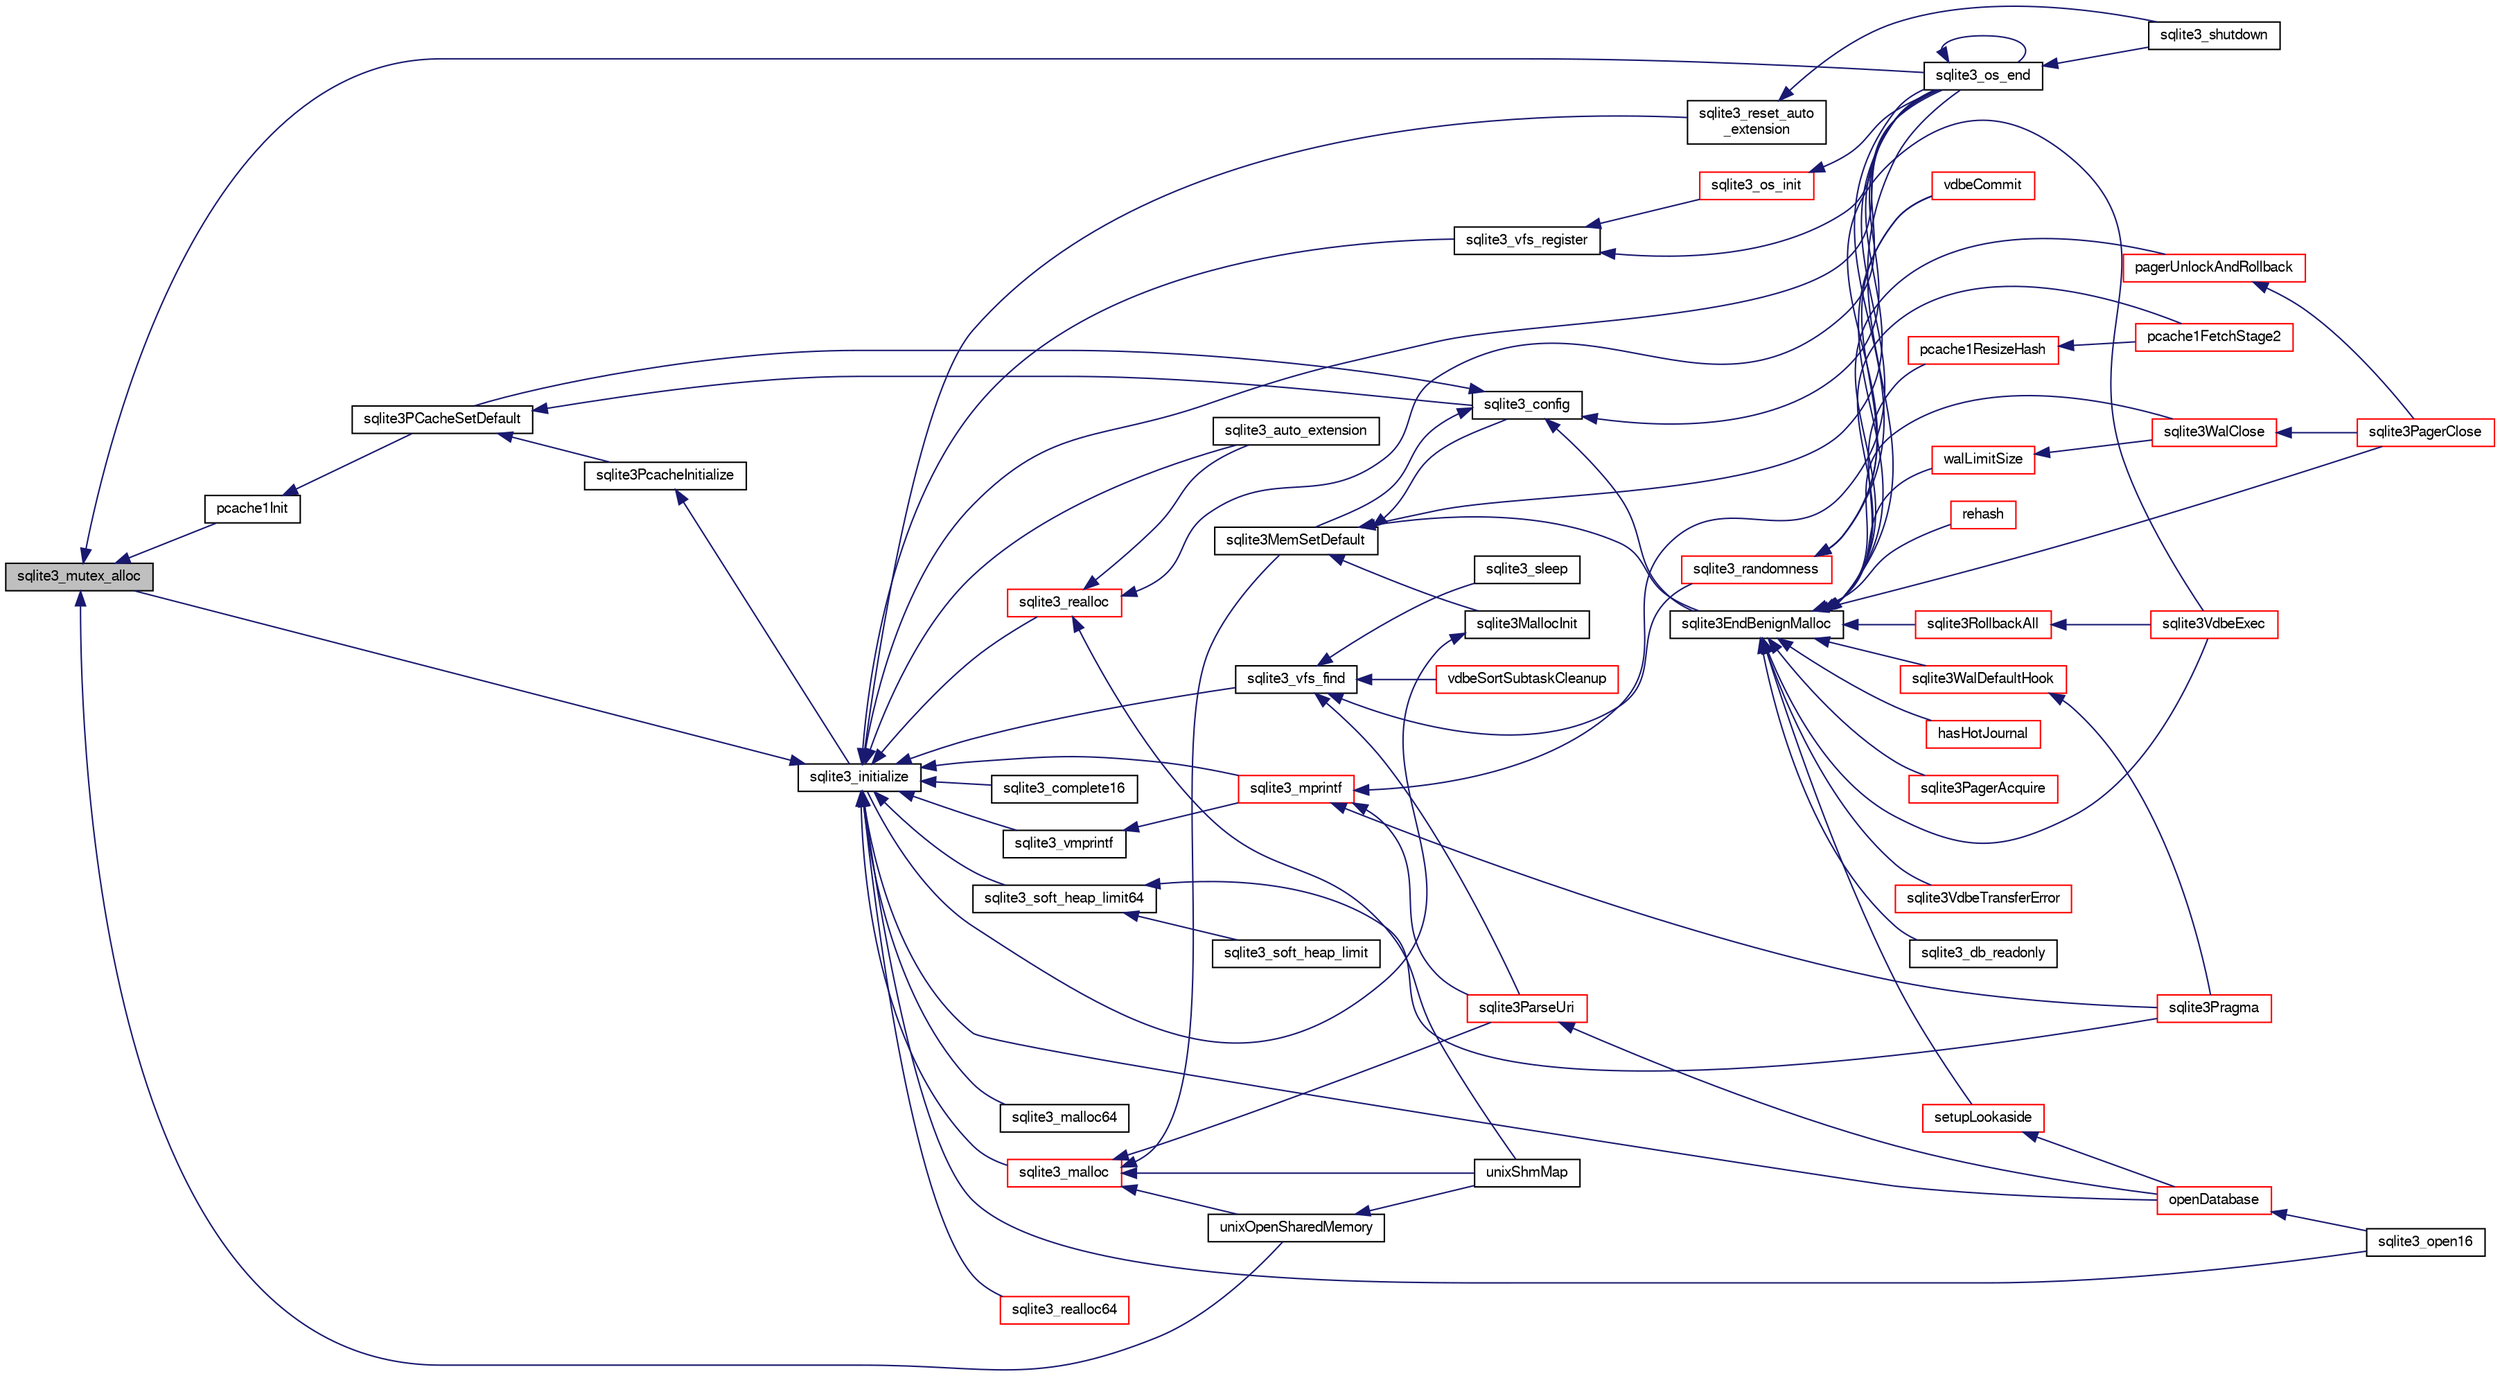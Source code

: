 digraph "sqlite3_mutex_alloc"
{
  edge [fontname="FreeSans",fontsize="10",labelfontname="FreeSans",labelfontsize="10"];
  node [fontname="FreeSans",fontsize="10",shape=record];
  rankdir="LR";
  Node45027 [label="sqlite3_mutex_alloc",height=0.2,width=0.4,color="black", fillcolor="grey75", style="filled", fontcolor="black"];
  Node45027 -> Node45028 [dir="back",color="midnightblue",fontsize="10",style="solid",fontname="FreeSans"];
  Node45028 [label="unixOpenSharedMemory",height=0.2,width=0.4,color="black", fillcolor="white", style="filled",URL="$sqlite3_8c.html#a30775afa2e08ca6ddc7853326afed7c7"];
  Node45028 -> Node45029 [dir="back",color="midnightblue",fontsize="10",style="solid",fontname="FreeSans"];
  Node45029 [label="unixShmMap",height=0.2,width=0.4,color="black", fillcolor="white", style="filled",URL="$sqlite3_8c.html#aeaa77f0ab08a4f4ee5f86e8c9727e974"];
  Node45027 -> Node45030 [dir="back",color="midnightblue",fontsize="10",style="solid",fontname="FreeSans"];
  Node45030 [label="sqlite3_os_end",height=0.2,width=0.4,color="black", fillcolor="white", style="filled",URL="$sqlite3_8h.html#a2288c95881ecca13d994e42b6a958906"];
  Node45030 -> Node45030 [dir="back",color="midnightblue",fontsize="10",style="solid",fontname="FreeSans"];
  Node45030 -> Node45031 [dir="back",color="midnightblue",fontsize="10",style="solid",fontname="FreeSans"];
  Node45031 [label="sqlite3_shutdown",height=0.2,width=0.4,color="black", fillcolor="white", style="filled",URL="$sqlite3_8h.html#aeaf9947fe863ba3d3aca061475e3af2e"];
  Node45027 -> Node45032 [dir="back",color="midnightblue",fontsize="10",style="solid",fontname="FreeSans"];
  Node45032 [label="pcache1Init",height=0.2,width=0.4,color="black", fillcolor="white", style="filled",URL="$sqlite3_8c.html#a05e9c1daf3dd812db1d769b69b20e069"];
  Node45032 -> Node45033 [dir="back",color="midnightblue",fontsize="10",style="solid",fontname="FreeSans"];
  Node45033 [label="sqlite3PCacheSetDefault",height=0.2,width=0.4,color="black", fillcolor="white", style="filled",URL="$sqlite3_8c.html#a91974afe7709a742451438556ee0c70c"];
  Node45033 -> Node45034 [dir="back",color="midnightblue",fontsize="10",style="solid",fontname="FreeSans"];
  Node45034 [label="sqlite3PcacheInitialize",height=0.2,width=0.4,color="black", fillcolor="white", style="filled",URL="$sqlite3_8c.html#a2902c61ddc88bea002c4d69fe4052b1f"];
  Node45034 -> Node45035 [dir="back",color="midnightblue",fontsize="10",style="solid",fontname="FreeSans"];
  Node45035 [label="sqlite3_initialize",height=0.2,width=0.4,color="black", fillcolor="white", style="filled",URL="$sqlite3_8h.html#ab0c0ee2d5d4cf8b28e9572296a8861df"];
  Node45035 -> Node45036 [dir="back",color="midnightblue",fontsize="10",style="solid",fontname="FreeSans"];
  Node45036 [label="sqlite3_vfs_find",height=0.2,width=0.4,color="black", fillcolor="white", style="filled",URL="$sqlite3_8h.html#ac201a26de3dfa1d6deb8069eb8d95627"];
  Node45036 -> Node45037 [dir="back",color="midnightblue",fontsize="10",style="solid",fontname="FreeSans"];
  Node45037 [label="sqlite3_randomness",height=0.2,width=0.4,color="red", fillcolor="white", style="filled",URL="$sqlite3_8h.html#aa452ad88657d4606e137b09c4e9315c7"];
  Node45037 -> Node45030 [dir="back",color="midnightblue",fontsize="10",style="solid",fontname="FreeSans"];
  Node45037 -> Node45318 [dir="back",color="midnightblue",fontsize="10",style="solid",fontname="FreeSans"];
  Node45318 [label="vdbeCommit",height=0.2,width=0.4,color="red", fillcolor="white", style="filled",URL="$sqlite3_8c.html#a5d7f1e0625451b987728f600cfe1b92d"];
  Node45037 -> Node45049 [dir="back",color="midnightblue",fontsize="10",style="solid",fontname="FreeSans"];
  Node45049 [label="sqlite3VdbeExec",height=0.2,width=0.4,color="red", fillcolor="white", style="filled",URL="$sqlite3_8c.html#a8ce40a614bdc56719c4d642b1e4dfb21"];
  Node45036 -> Node45439 [dir="back",color="midnightblue",fontsize="10",style="solid",fontname="FreeSans"];
  Node45439 [label="vdbeSortSubtaskCleanup",height=0.2,width=0.4,color="red", fillcolor="white", style="filled",URL="$sqlite3_8c.html#abc8ce4c3ef58cc10f5b27642aab32b30"];
  Node45036 -> Node45442 [dir="back",color="midnightblue",fontsize="10",style="solid",fontname="FreeSans"];
  Node45442 [label="sqlite3ParseUri",height=0.2,width=0.4,color="red", fillcolor="white", style="filled",URL="$sqlite3_8c.html#aaa912f29a67460d8b2186c97056e8767"];
  Node45442 -> Node45284 [dir="back",color="midnightblue",fontsize="10",style="solid",fontname="FreeSans"];
  Node45284 [label="openDatabase",height=0.2,width=0.4,color="red", fillcolor="white", style="filled",URL="$sqlite3_8c.html#a6a9c3bc3a64234e863413f41db473758"];
  Node45284 -> Node45287 [dir="back",color="midnightblue",fontsize="10",style="solid",fontname="FreeSans"];
  Node45287 [label="sqlite3_open16",height=0.2,width=0.4,color="black", fillcolor="white", style="filled",URL="$sqlite3_8h.html#adbc401bb96713f32e553db32f6f3ca33"];
  Node45036 -> Node45443 [dir="back",color="midnightblue",fontsize="10",style="solid",fontname="FreeSans"];
  Node45443 [label="sqlite3_sleep",height=0.2,width=0.4,color="black", fillcolor="white", style="filled",URL="$sqlite3_8h.html#ad0c133ddbbecb6433f3c6ebef8966efa"];
  Node45035 -> Node45444 [dir="back",color="midnightblue",fontsize="10",style="solid",fontname="FreeSans"];
  Node45444 [label="sqlite3_vfs_register",height=0.2,width=0.4,color="black", fillcolor="white", style="filled",URL="$sqlite3_8h.html#a7184b289ccd4c4c7200589137d88c4ae"];
  Node45444 -> Node45445 [dir="back",color="midnightblue",fontsize="10",style="solid",fontname="FreeSans"];
  Node45445 [label="sqlite3_os_init",height=0.2,width=0.4,color="red", fillcolor="white", style="filled",URL="$sqlite3_8h.html#acebc2290d00a32d3afe2361f2979038b"];
  Node45445 -> Node45030 [dir="back",color="midnightblue",fontsize="10",style="solid",fontname="FreeSans"];
  Node45444 -> Node45030 [dir="back",color="midnightblue",fontsize="10",style="solid",fontname="FreeSans"];
  Node45035 -> Node45027 [dir="back",color="midnightblue",fontsize="10",style="solid",fontname="FreeSans"];
  Node45035 -> Node45447 [dir="back",color="midnightblue",fontsize="10",style="solid",fontname="FreeSans"];
  Node45447 [label="sqlite3_soft_heap_limit64",height=0.2,width=0.4,color="black", fillcolor="white", style="filled",URL="$sqlite3_8h.html#ab37b3a4d1652e3acb2c43d1252e6b852"];
  Node45447 -> Node45448 [dir="back",color="midnightblue",fontsize="10",style="solid",fontname="FreeSans"];
  Node45448 [label="sqlite3_soft_heap_limit",height=0.2,width=0.4,color="black", fillcolor="white", style="filled",URL="$sqlite3_8h.html#a18c3472581de3072201723e798524fdc"];
  Node45447 -> Node45127 [dir="back",color="midnightblue",fontsize="10",style="solid",fontname="FreeSans"];
  Node45127 [label="sqlite3Pragma",height=0.2,width=0.4,color="red", fillcolor="white", style="filled",URL="$sqlite3_8c.html#a111391370f58f8e6a6eca51fd34d62ed"];
  Node45035 -> Node45449 [dir="back",color="midnightblue",fontsize="10",style="solid",fontname="FreeSans"];
  Node45449 [label="sqlite3_malloc",height=0.2,width=0.4,color="red", fillcolor="white", style="filled",URL="$sqlite3_8h.html#a510e31845345737f17d86ce0b2328356"];
  Node45449 -> Node45450 [dir="back",color="midnightblue",fontsize="10",style="solid",fontname="FreeSans"];
  Node45450 [label="sqlite3MemSetDefault",height=0.2,width=0.4,color="black", fillcolor="white", style="filled",URL="$sqlite3_8c.html#a162fbfd727e92c5f8f72625b5ff62549"];
  Node45450 -> Node45451 [dir="back",color="midnightblue",fontsize="10",style="solid",fontname="FreeSans"];
  Node45451 [label="sqlite3EndBenignMalloc",height=0.2,width=0.4,color="black", fillcolor="white", style="filled",URL="$sqlite3_8c.html#a4582127cc64d483dc66c7acf9d8d8fbb"];
  Node45451 -> Node45452 [dir="back",color="midnightblue",fontsize="10",style="solid",fontname="FreeSans"];
  Node45452 [label="rehash",height=0.2,width=0.4,color="red", fillcolor="white", style="filled",URL="$sqlite3_8c.html#a4851529638f6c7af16239ee6e2dcc628"];
  Node45451 -> Node45030 [dir="back",color="midnightblue",fontsize="10",style="solid",fontname="FreeSans"];
  Node45451 -> Node45501 [dir="back",color="midnightblue",fontsize="10",style="solid",fontname="FreeSans"];
  Node45501 [label="pcache1ResizeHash",height=0.2,width=0.4,color="red", fillcolor="white", style="filled",URL="$sqlite3_8c.html#a7795922581c79a689c6e954dad69c037"];
  Node45501 -> Node45503 [dir="back",color="midnightblue",fontsize="10",style="solid",fontname="FreeSans"];
  Node45503 [label="pcache1FetchStage2",height=0.2,width=0.4,color="red", fillcolor="white", style="filled",URL="$sqlite3_8c.html#a30a4ee80ec88f9eb4ade1424d99585b5"];
  Node45451 -> Node45503 [dir="back",color="midnightblue",fontsize="10",style="solid",fontname="FreeSans"];
  Node45451 -> Node45389 [dir="back",color="midnightblue",fontsize="10",style="solid",fontname="FreeSans"];
  Node45389 [label="pagerUnlockAndRollback",height=0.2,width=0.4,color="red", fillcolor="white", style="filled",URL="$sqlite3_8c.html#a02d96b7bf62c3b13ba905d168914518c"];
  Node45389 -> Node45390 [dir="back",color="midnightblue",fontsize="10",style="solid",fontname="FreeSans"];
  Node45390 [label="sqlite3PagerClose",height=0.2,width=0.4,color="red", fillcolor="white", style="filled",URL="$sqlite3_8c.html#af94b1f96b60689fd09422cce2c85f53f"];
  Node45451 -> Node45390 [dir="back",color="midnightblue",fontsize="10",style="solid",fontname="FreeSans"];
  Node45451 -> Node45505 [dir="back",color="midnightblue",fontsize="10",style="solid",fontname="FreeSans"];
  Node45505 [label="hasHotJournal",height=0.2,width=0.4,color="red", fillcolor="white", style="filled",URL="$sqlite3_8c.html#a875dc699b7a0e8ab6ba19170e5096d5e"];
  Node45451 -> Node45392 [dir="back",color="midnightblue",fontsize="10",style="solid",fontname="FreeSans"];
  Node45392 [label="sqlite3PagerAcquire",height=0.2,width=0.4,color="red", fillcolor="white", style="filled",URL="$sqlite3_8c.html#a22a53daafd2bd778cda390312651f994"];
  Node45451 -> Node45506 [dir="back",color="midnightblue",fontsize="10",style="solid",fontname="FreeSans"];
  Node45506 [label="walLimitSize",height=0.2,width=0.4,color="red", fillcolor="white", style="filled",URL="$sqlite3_8c.html#a7d814227c8fb4a3441c42e9f2fdade3b"];
  Node45506 -> Node45507 [dir="back",color="midnightblue",fontsize="10",style="solid",fontname="FreeSans"];
  Node45507 [label="sqlite3WalClose",height=0.2,width=0.4,color="red", fillcolor="white", style="filled",URL="$sqlite3_8c.html#abfd7d36ec6ea41ecb2717dd4c6b0571e"];
  Node45507 -> Node45390 [dir="back",color="midnightblue",fontsize="10",style="solid",fontname="FreeSans"];
  Node45451 -> Node45507 [dir="back",color="midnightblue",fontsize="10",style="solid",fontname="FreeSans"];
  Node45451 -> Node45318 [dir="back",color="midnightblue",fontsize="10",style="solid",fontname="FreeSans"];
  Node45451 -> Node45509 [dir="back",color="midnightblue",fontsize="10",style="solid",fontname="FreeSans"];
  Node45509 [label="sqlite3VdbeTransferError",height=0.2,width=0.4,color="red", fillcolor="white", style="filled",URL="$sqlite3_8c.html#aaf4a567b51602bb6d7bb150e6c72de69"];
  Node45451 -> Node45049 [dir="back",color="midnightblue",fontsize="10",style="solid",fontname="FreeSans"];
  Node45451 -> Node45510 [dir="back",color="midnightblue",fontsize="10",style="solid",fontname="FreeSans"];
  Node45510 [label="setupLookaside",height=0.2,width=0.4,color="red", fillcolor="white", style="filled",URL="$sqlite3_8c.html#a83e30e8059c0e1a0537a569a91ce81e5"];
  Node45510 -> Node45284 [dir="back",color="midnightblue",fontsize="10",style="solid",fontname="FreeSans"];
  Node45451 -> Node45267 [dir="back",color="midnightblue",fontsize="10",style="solid",fontname="FreeSans"];
  Node45267 [label="sqlite3RollbackAll",height=0.2,width=0.4,color="red", fillcolor="white", style="filled",URL="$sqlite3_8c.html#ad902dd388d73208539f557962e3fe6bb"];
  Node45267 -> Node45049 [dir="back",color="midnightblue",fontsize="10",style="solid",fontname="FreeSans"];
  Node45451 -> Node45512 [dir="back",color="midnightblue",fontsize="10",style="solid",fontname="FreeSans"];
  Node45512 [label="sqlite3WalDefaultHook",height=0.2,width=0.4,color="red", fillcolor="white", style="filled",URL="$sqlite3_8c.html#a4a9ed7c3fcab46b3d82eb79ede8c4f77"];
  Node45512 -> Node45127 [dir="back",color="midnightblue",fontsize="10",style="solid",fontname="FreeSans"];
  Node45451 -> Node45514 [dir="back",color="midnightblue",fontsize="10",style="solid",fontname="FreeSans"];
  Node45514 [label="sqlite3_db_readonly",height=0.2,width=0.4,color="black", fillcolor="white", style="filled",URL="$sqlite3_8h.html#a96c378e7022e7a8a375e23f7fc662cdd"];
  Node45450 -> Node45515 [dir="back",color="midnightblue",fontsize="10",style="solid",fontname="FreeSans"];
  Node45515 [label="sqlite3MallocInit",height=0.2,width=0.4,color="black", fillcolor="white", style="filled",URL="$sqlite3_8c.html#a9e06f9e7cad0d83ce80ab493c9533552"];
  Node45515 -> Node45035 [dir="back",color="midnightblue",fontsize="10",style="solid",fontname="FreeSans"];
  Node45450 -> Node45030 [dir="back",color="midnightblue",fontsize="10",style="solid",fontname="FreeSans"];
  Node45450 -> Node45516 [dir="back",color="midnightblue",fontsize="10",style="solid",fontname="FreeSans"];
  Node45516 [label="sqlite3_config",height=0.2,width=0.4,color="black", fillcolor="white", style="filled",URL="$sqlite3_8h.html#a74ad420b6f26bc06a04ff6ecec8a8c91"];
  Node45516 -> Node45451 [dir="back",color="midnightblue",fontsize="10",style="solid",fontname="FreeSans"];
  Node45516 -> Node45450 [dir="back",color="midnightblue",fontsize="10",style="solid",fontname="FreeSans"];
  Node45516 -> Node45030 [dir="back",color="midnightblue",fontsize="10",style="solid",fontname="FreeSans"];
  Node45516 -> Node45033 [dir="back",color="midnightblue",fontsize="10",style="solid",fontname="FreeSans"];
  Node45449 -> Node45028 [dir="back",color="midnightblue",fontsize="10",style="solid",fontname="FreeSans"];
  Node45449 -> Node45029 [dir="back",color="midnightblue",fontsize="10",style="solid",fontname="FreeSans"];
  Node45449 -> Node45442 [dir="back",color="midnightblue",fontsize="10",style="solid",fontname="FreeSans"];
  Node45035 -> Node45784 [dir="back",color="midnightblue",fontsize="10",style="solid",fontname="FreeSans"];
  Node45784 [label="sqlite3_malloc64",height=0.2,width=0.4,color="black", fillcolor="white", style="filled",URL="$sqlite3_8h.html#a12b7ee85e539ea28c130c5c75b96a82a"];
  Node45035 -> Node45785 [dir="back",color="midnightblue",fontsize="10",style="solid",fontname="FreeSans"];
  Node45785 [label="sqlite3_realloc",height=0.2,width=0.4,color="red", fillcolor="white", style="filled",URL="$sqlite3_8h.html#a627f0eeface58024ef47403d8cc76b35"];
  Node45785 -> Node45029 [dir="back",color="midnightblue",fontsize="10",style="solid",fontname="FreeSans"];
  Node45785 -> Node45030 [dir="back",color="midnightblue",fontsize="10",style="solid",fontname="FreeSans"];
  Node45785 -> Node45801 [dir="back",color="midnightblue",fontsize="10",style="solid",fontname="FreeSans"];
  Node45801 [label="sqlite3_auto_extension",height=0.2,width=0.4,color="black", fillcolor="white", style="filled",URL="$sqlite3_8h.html#a85a95b45e94f6bcd52aa39b6acdb36d7"];
  Node45035 -> Node45803 [dir="back",color="midnightblue",fontsize="10",style="solid",fontname="FreeSans"];
  Node45803 [label="sqlite3_realloc64",height=0.2,width=0.4,color="red", fillcolor="white", style="filled",URL="$sqlite3_8h.html#afe88c85e9f864a3fd92941cad197245d"];
  Node45035 -> Node45591 [dir="back",color="midnightblue",fontsize="10",style="solid",fontname="FreeSans"];
  Node45591 [label="sqlite3_vmprintf",height=0.2,width=0.4,color="black", fillcolor="white", style="filled",URL="$sqlite3_8h.html#ac240de67ddf003828f16a6d9dd3fa3ca"];
  Node45591 -> Node45592 [dir="back",color="midnightblue",fontsize="10",style="solid",fontname="FreeSans"];
  Node45592 [label="sqlite3_mprintf",height=0.2,width=0.4,color="red", fillcolor="white", style="filled",URL="$sqlite3_8h.html#a9533933e57f7ccbb48c32041ce3a8862"];
  Node45592 -> Node45030 [dir="back",color="midnightblue",fontsize="10",style="solid",fontname="FreeSans"];
  Node45592 -> Node45127 [dir="back",color="midnightblue",fontsize="10",style="solid",fontname="FreeSans"];
  Node45592 -> Node45442 [dir="back",color="midnightblue",fontsize="10",style="solid",fontname="FreeSans"];
  Node45035 -> Node45592 [dir="back",color="midnightblue",fontsize="10",style="solid",fontname="FreeSans"];
  Node45035 -> Node45030 [dir="back",color="midnightblue",fontsize="10",style="solid",fontname="FreeSans"];
  Node45035 -> Node45801 [dir="back",color="midnightblue",fontsize="10",style="solid",fontname="FreeSans"];
  Node45035 -> Node45903 [dir="back",color="midnightblue",fontsize="10",style="solid",fontname="FreeSans"];
  Node45903 [label="sqlite3_reset_auto\l_extension",height=0.2,width=0.4,color="black", fillcolor="white", style="filled",URL="$sqlite3_8h.html#ac33f4064ae6690cada7bdc89e8153ffc"];
  Node45903 -> Node45031 [dir="back",color="midnightblue",fontsize="10",style="solid",fontname="FreeSans"];
  Node45035 -> Node45768 [dir="back",color="midnightblue",fontsize="10",style="solid",fontname="FreeSans"];
  Node45768 [label="sqlite3_complete16",height=0.2,width=0.4,color="black", fillcolor="white", style="filled",URL="$sqlite3_8h.html#a3260341c2ef82787acca48414a1d03a1"];
  Node45035 -> Node45284 [dir="back",color="midnightblue",fontsize="10",style="solid",fontname="FreeSans"];
  Node45035 -> Node45287 [dir="back",color="midnightblue",fontsize="10",style="solid",fontname="FreeSans"];
  Node45033 -> Node45516 [dir="back",color="midnightblue",fontsize="10",style="solid",fontname="FreeSans"];
}
